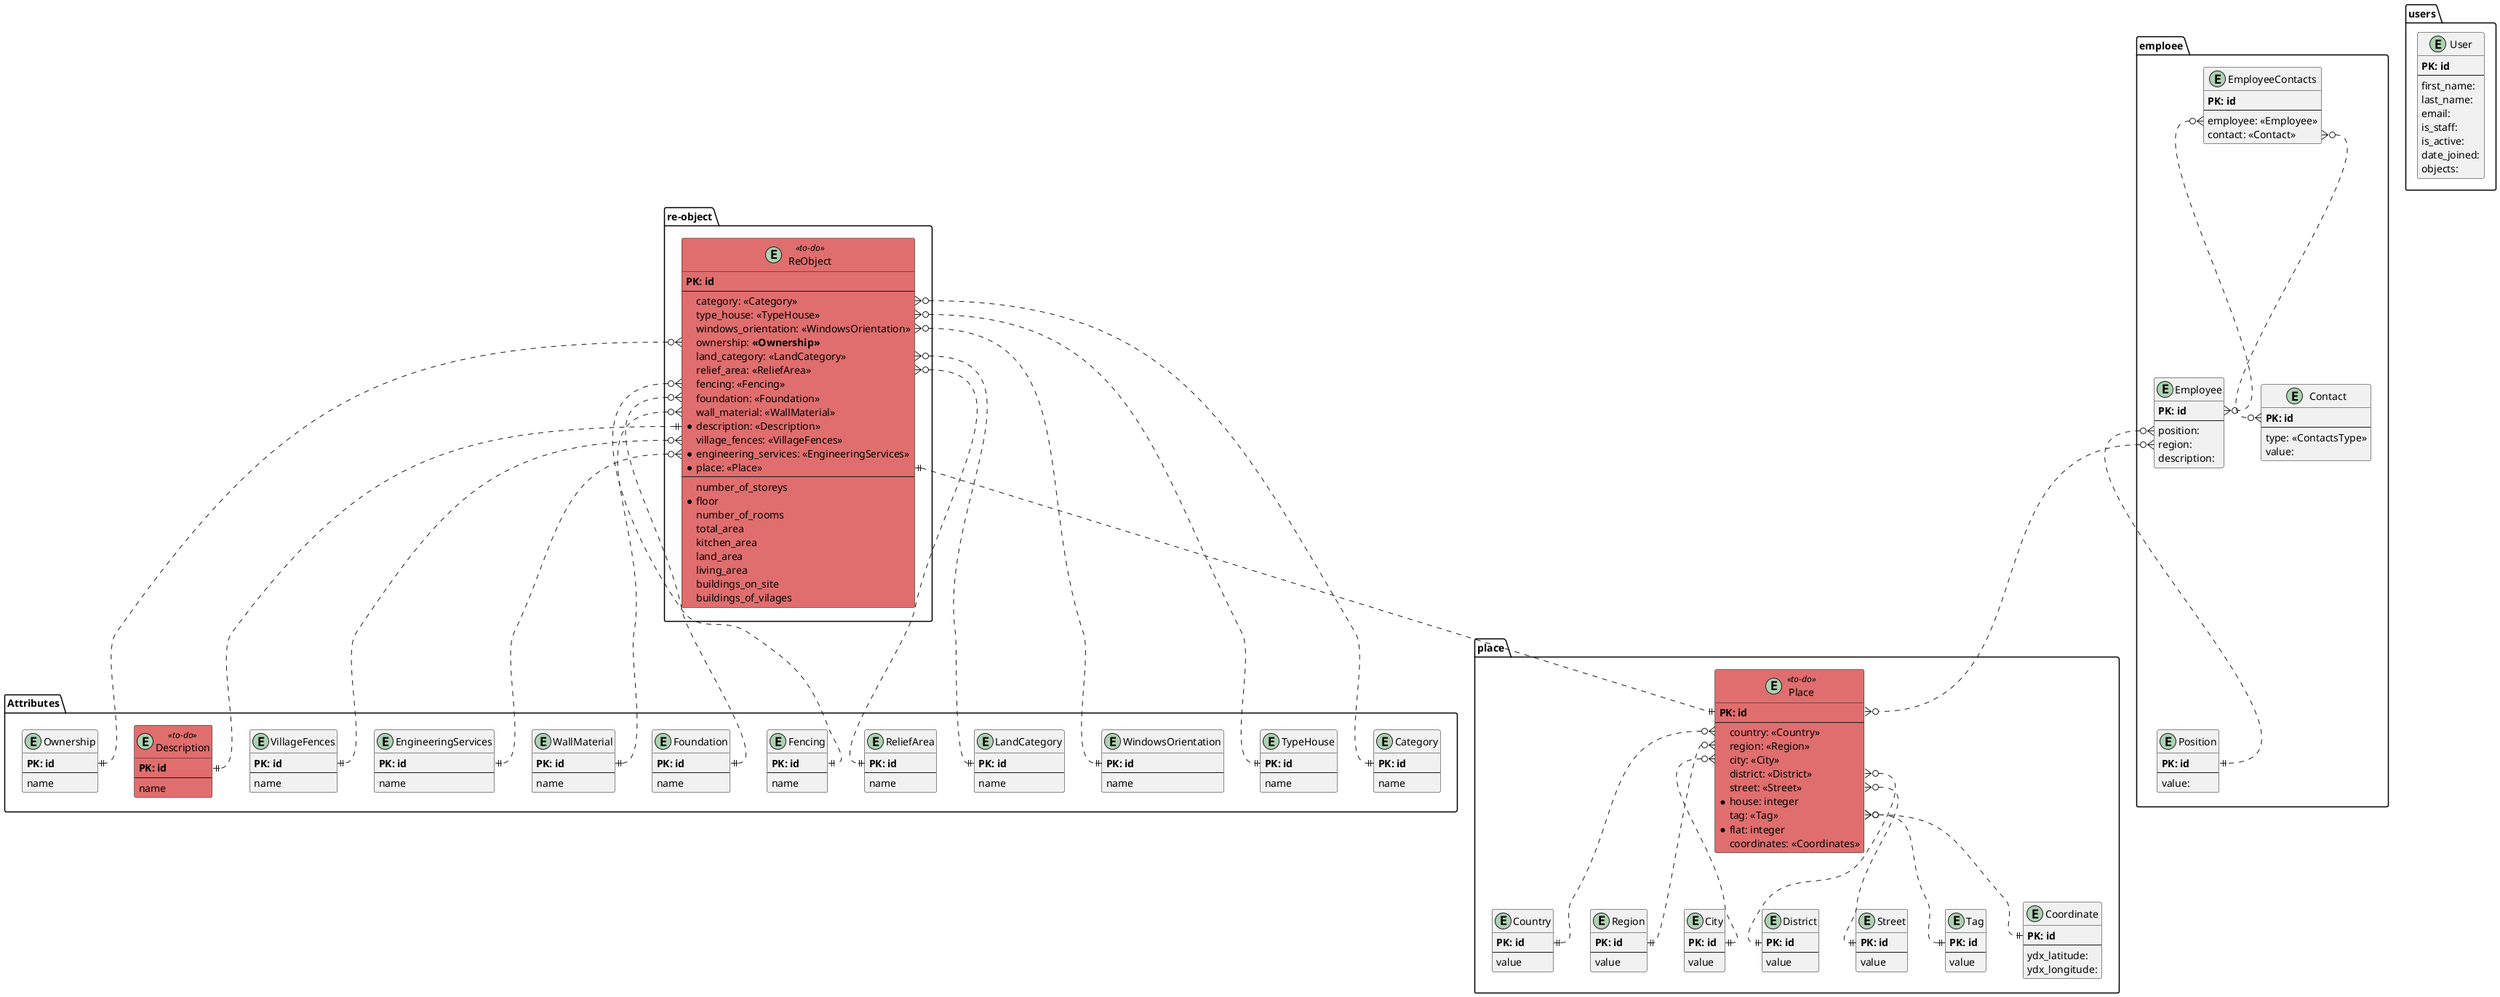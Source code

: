@startuml
' hide the spot
' hide circle

' avoid problems with angled crows feet
' skinparam linetype ortho
skinparam  class {
    BackgroundColor<<m-m>> #A9DCDF
    BackgroundColor<<to-do>> #E06E6E
}
package "re-object" {
entity "ReObject" as ReObject <<to-do>> {
    **PK: id**
    --
    category: <<Category>>             
    type_house: <<TypeHouse>>           
    windows_orientation: <<WindowsOrientation>>
    ownership: **<<Ownership>>**
    land_category: <<LandCategory>>
    relief_area: <<ReliefArea>>
    fencing: <<Fencing>>
    foundation: <<Foundation>>
    wall_material: <<WallMaterial>>
    *description: <<Description>>
    village_fences: <<VillageFences>>
    *engineering_services: <<EngineeringServices>>
    *place: <<Place>>
    --
        number_of_storeys
    *   floor
        number_of_rooms
        total_area
        kitchen_area
        land_area
        living_area
        buildings_on_site
        buildings_of_vilages
}
}

package "Attributes" {
entity "Category" as Category {
    **PK: id**
    --
    name
}

entity "TypeHouse" as TypeHouse {
    **PK: id**
    --
    name
}
entity "WindowsOrientation" as WindowsOrientation {
    **PK: id**
    --
    name
}
entity "LandCategory" as LandCategory {
    **PK: id**
    --
    name
}
entity "ReliefArea" as ReliefArea {
    **PK: id**
    --
    name
}
entity "Fencing" as Fencing {
    **PK: id**
    --
    name
}
entity "Foundation" as Foundation {
    **PK: id**
    --
    name
}
entity "WallMaterial" as WallMaterial {
    **PK: id**
    --
    name
}
entity "EngineeringServices" as EngineeringServices {
    **PK: id**
    --
    name
}
entity "VillageFences" as VillageFences {
    **PK: id**
    --
    name
}

entity "Description" as Description <<to-do>> {
    **PK: id**
    --
    name
}

entity "Ownership" as Ownership {
    **PK: id**
    --
    name
}
}




package "place"{
entity "Place" as Place <<to-do>>{
    **PK: id**
    --
    country: <<Country>>
    region: <<Region>>
    city: <<City>>
    district: <<District>>
    street: <<Street>>
    *house: integer
    tag: <<Tag>>
    *flat: integer
    coordinates: <<Coordinates>>
}

entity "Country" as Country {
    **PK: id**
    --
    value
}
entity "Region" as Region {
    **PK: id**
    --
    value
}
entity "City" as City {
    **PK: id**
    --
    value
}
entity "District" as District {
    **PK: id**
    --
    value
}
entity "Street" as Street {
    **PK: id**
    --
    value
}
entity "Tag" as Tag {
    **PK: id**
    --
    value
}

entity "Coordinate" as Coordinate {
    **PK: id**
    --
    ydx_latitude:
    ydx_longitude:
}

}

Place::country }o..|| Country::PK
Place::region }o..|| Region::PK
Place::city }o..|| City::PK
Place::district }o..|| District::PK
Place::street }o..|| Street::PK
Place::tag }o..|| Tag::PK
Place::tag }o..|| Coordinate::PK



package "users" {
entity "User" as User {
    **PK: id**
    --
    first_name:
    last_name:
    email:
    is_staff:
    is_active:
    date_joined:
    objects:
}
}


package "emploee" {
entity "Employee" as Employee {
    **PK: id**
    --
    position:
    region:
    description:
}
entity "Contact" as Contact {
    **PK: id**
    --
    type: <<ContactsType>>
    value:
}

entity "Position" as Position {
    **PK: id**
    --
    value:
}


entity "EmployeeContacts" as EmployeeContacts{
    **PK: id**
    --
    employee: <<Employee>>
    contact: <<Contact>>
}
}

Employee::position }o..|| Position::PK
Employee::region }o..o{ Place::PK
EmployeeContacts::employee }o..o{ Employee::PK
EmployeeContacts::contact }o..o{ Contact::PK


' ReObject

ReObject::category }o..|| Category::PK
ReObject::type_house }o..|| TypeHouse::PK
ReObject::windows_orientation }o..|| WindowsOrientation::PK
ReObject::ownership }o..|| Ownership::PK
ReObject::land_category }o..|| LandCategory::PK
ReObject::relief_area }o..|| ReliefArea::PK
ReObject::fencing }o..|| Fencing::PK
ReObject::foundation }o..|| Foundation::PK
ReObject::wall_material }o..|| WallMaterial::PK
ReObject::engineering_services }o..|| EngineeringServices::PK
ReObject::village_fences }o..|| VillageFences::PK
ReObject::description ||..|| Description::PK
ReObject::place ||..|| Place::PK

' Users

@enduml